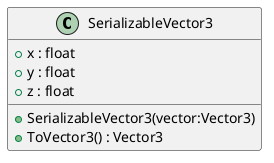 @startuml
class SerializableVector3 {
    + x : float
    + y : float
    + z : float
    + SerializableVector3(vector:Vector3)
    + ToVector3() : Vector3
}
@enduml
